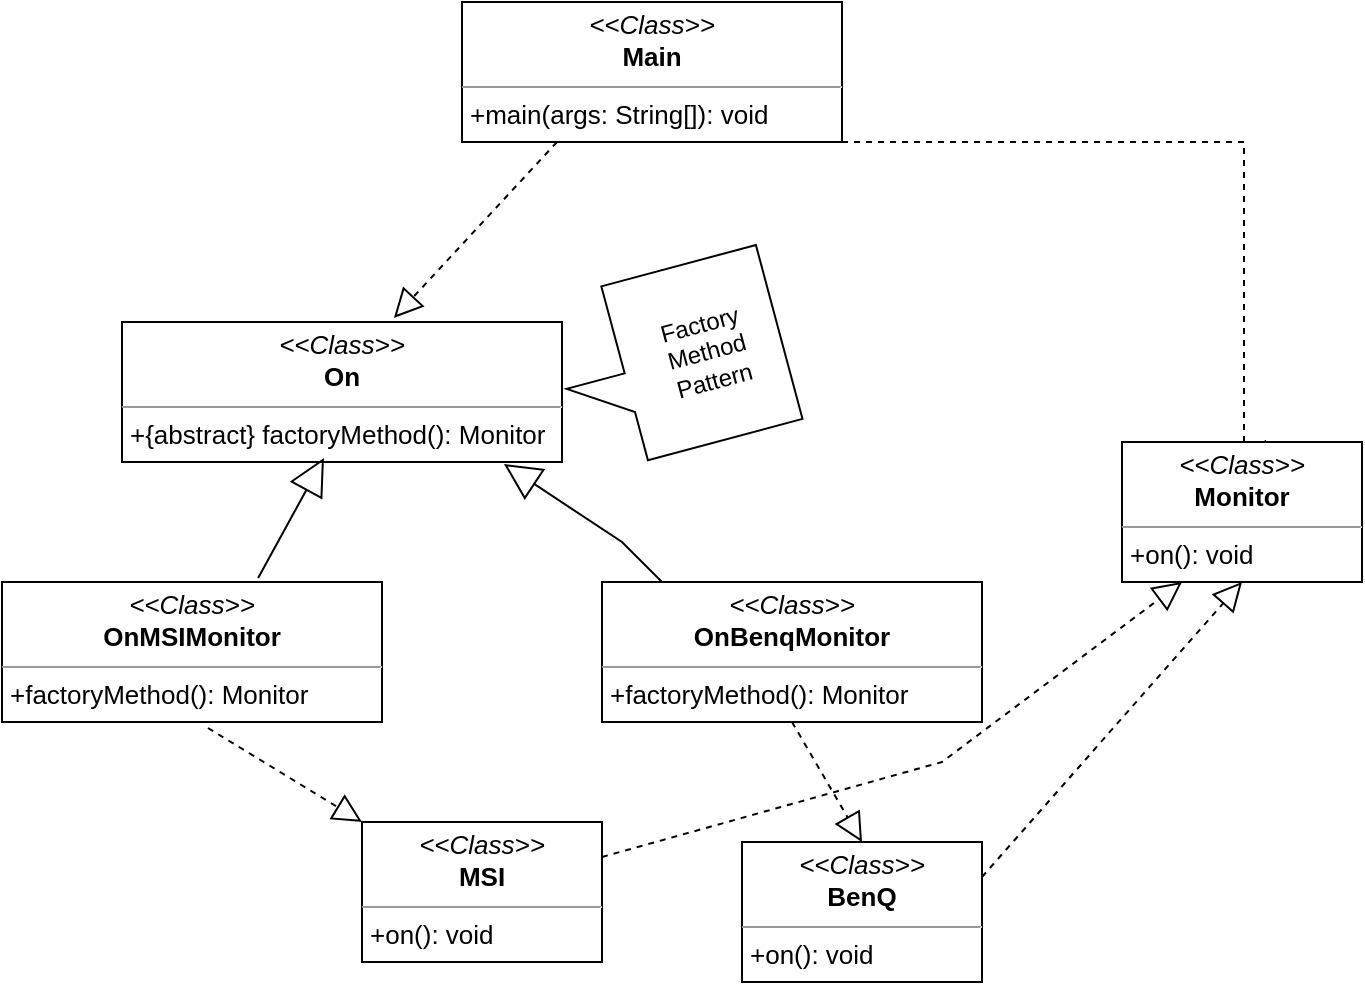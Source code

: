 <mxfile version="22.1.22" type="embed">
  <diagram name="Page-1" id="c4acf3e9-155e-7222-9cf6-157b1a14988f">
    <mxGraphModel dx="920" dy="613" grid="1" gridSize="10" guides="1" tooltips="1" connect="1" arrows="1" fold="1" page="1" pageScale="1" pageWidth="850" pageHeight="1100" background="none" math="0" shadow="0">
      <root>
        <mxCell id="0" />
        <mxCell id="1" parent="0" />
        <mxCell id="5d2195bd80daf111-26" style="edgeStyle=orthogonalEdgeStyle;rounded=0;html=1;dashed=1;labelBackgroundColor=none;startFill=0;endArrow=open;endFill=0;endSize=10;fontFamily=Verdana;fontSize=10;" parent="1" source="5d2195bd80daf111-15" edge="1">
          <mxGeometry relative="1" as="geometry">
            <Array as="points">
              <mxPoint x="741" y="120" />
            </Array>
            <mxPoint x="740" y="275" as="targetPoint" />
          </mxGeometry>
        </mxCell>
        <mxCell id="5d2195bd80daf111-15" value="&lt;p style=&quot;margin: 4px 0px 0px; text-align: center; font-size: 13px;&quot;&gt;&lt;font style=&quot;font-size: 13px;&quot;&gt;&lt;i style=&quot;&quot;&gt;&amp;lt;&amp;lt;Class&amp;gt;&amp;gt;&lt;/i&gt;&lt;br&gt;&lt;b style=&quot;&quot;&gt;Main&lt;/b&gt;&lt;/font&gt;&lt;/p&gt;&lt;hr style=&quot;font-size: 13px;&quot; size=&quot;1&quot;&gt;&lt;p style=&quot;margin: 0px 0px 0px 4px; font-size: 13px;&quot;&gt;&lt;font style=&quot;font-size: 13px;&quot;&gt;+main(args: String[]): void&lt;/font&gt;&lt;/p&gt;" style="verticalAlign=top;align=left;overflow=fill;fontSize=12;fontFamily=Helvetica;html=1;rounded=0;shadow=0;comic=0;labelBackgroundColor=none;strokeWidth=1" parent="1" vertex="1">
          <mxGeometry x="350" y="50" width="190" height="70" as="geometry" />
        </mxCell>
        <mxCell id="VMOfa07f70MVLz7c40bR-1" value="&lt;p style=&quot;margin: 4px 0px 0px; text-align: center; font-size: 13px;&quot;&gt;&lt;font style=&quot;font-size: 13px;&quot;&gt;&lt;i style=&quot;&quot;&gt;&amp;lt;&amp;lt;Class&amp;gt;&amp;gt;&lt;/i&gt;&lt;br&gt;&lt;b style=&quot;&quot;&gt;On&lt;/b&gt;&lt;/font&gt;&lt;/p&gt;&lt;hr style=&quot;font-size: 13px;&quot; size=&quot;1&quot;&gt;&lt;p style=&quot;margin: 0px 0px 0px 4px; font-size: 13px;&quot;&gt;&lt;font style=&quot;font-size: 13px;&quot;&gt;+{abstract} factoryMethod(): Monitor&lt;/font&gt;&lt;/p&gt;" style="verticalAlign=top;align=left;overflow=fill;fontSize=12;fontFamily=Helvetica;html=1;rounded=0;shadow=0;comic=0;labelBackgroundColor=none;strokeWidth=1" parent="1" vertex="1">
          <mxGeometry x="180" y="210" width="220" height="70" as="geometry" />
        </mxCell>
        <mxCell id="VMOfa07f70MVLz7c40bR-2" value="&lt;p style=&quot;margin: 4px 0px 0px; text-align: center;&quot;&gt;&lt;font style=&quot;&quot;&gt;&lt;i style=&quot;font-size: 13px;&quot;&gt;&amp;lt;&amp;lt;Class&amp;gt;&amp;gt;&lt;/i&gt;&lt;br&gt;&lt;span style=&quot;font-size: 13px;&quot;&gt;&lt;b&gt;OnMSIMonitor&lt;/b&gt;&lt;/span&gt;&lt;br&gt;&lt;/font&gt;&lt;/p&gt;&lt;hr style=&quot;font-size: 13px;&quot; size=&quot;1&quot;&gt;&lt;p style=&quot;margin: 0px 0px 0px 4px; font-size: 13px;&quot;&gt;&lt;font style=&quot;font-size: 13px;&quot;&gt;+factoryMethod(): Monitor&lt;/font&gt;&lt;/p&gt;" style="verticalAlign=top;align=left;overflow=fill;fontSize=12;fontFamily=Helvetica;html=1;rounded=0;shadow=0;comic=0;labelBackgroundColor=none;strokeWidth=1" parent="1" vertex="1">
          <mxGeometry x="120" y="340" width="190" height="70" as="geometry" />
        </mxCell>
        <mxCell id="VMOfa07f70MVLz7c40bR-3" value="&lt;p style=&quot;margin: 4px 0px 0px; text-align: center; font-size: 13px;&quot;&gt;&lt;font style=&quot;font-size: 13px;&quot;&gt;&lt;i style=&quot;&quot;&gt;&amp;lt;&amp;lt;Class&amp;gt;&amp;gt;&lt;/i&gt;&lt;br&gt;&lt;b&gt;MSI&lt;/b&gt;&lt;/font&gt;&lt;/p&gt;&lt;hr style=&quot;font-size: 13px;&quot; size=&quot;1&quot;&gt;&lt;p style=&quot;margin: 0px 0px 0px 4px; font-size: 13px;&quot;&gt;&lt;font style=&quot;font-size: 13px;&quot;&gt;+on(): void&lt;/font&gt;&lt;/p&gt;" style="verticalAlign=top;align=left;overflow=fill;fontSize=12;fontFamily=Helvetica;html=1;rounded=0;shadow=0;comic=0;labelBackgroundColor=none;strokeWidth=1" parent="1" vertex="1">
          <mxGeometry x="300" y="460" width="120" height="70" as="geometry" />
        </mxCell>
        <mxCell id="VMOfa07f70MVLz7c40bR-4" value="&lt;p style=&quot;margin: 4px 0px 0px; text-align: center; font-size: 13px;&quot;&gt;&lt;font style=&quot;font-size: 13px;&quot;&gt;&lt;i style=&quot;&quot;&gt;&amp;lt;&amp;lt;Class&amp;gt;&amp;gt;&lt;/i&gt;&lt;br&gt;&lt;b style=&quot;&quot;&gt;BenQ&lt;/b&gt;&lt;/font&gt;&lt;/p&gt;&lt;hr style=&quot;font-size: 13px;&quot; size=&quot;1&quot;&gt;&lt;p style=&quot;margin: 0px 0px 0px 4px; font-size: 13px;&quot;&gt;&lt;font style=&quot;font-size: 13px;&quot;&gt;+on(): void&lt;/font&gt;&lt;/p&gt;" style="verticalAlign=top;align=left;overflow=fill;fontSize=12;fontFamily=Helvetica;html=1;rounded=0;shadow=0;comic=0;labelBackgroundColor=none;strokeWidth=1" parent="1" vertex="1">
          <mxGeometry x="490" y="470" width="120" height="70" as="geometry" />
        </mxCell>
        <mxCell id="VMOfa07f70MVLz7c40bR-5" value="&lt;p style=&quot;margin: 4px 0px 0px; text-align: center; font-size: 13px;&quot;&gt;&lt;font style=&quot;font-size: 13px;&quot;&gt;&lt;i style=&quot;&quot;&gt;&amp;lt;&amp;lt;Class&amp;gt;&amp;gt;&lt;/i&gt;&lt;br&gt;&lt;b style=&quot;&quot;&gt;Monitor&lt;/b&gt;&lt;/font&gt;&lt;/p&gt;&lt;hr style=&quot;font-size: 13px;&quot; size=&quot;1&quot;&gt;&lt;p style=&quot;margin: 0px 0px 0px 4px; font-size: 13px;&quot;&gt;&lt;font style=&quot;font-size: 13px;&quot;&gt;+on(): void&lt;/font&gt;&lt;/p&gt;" style="verticalAlign=top;align=left;overflow=fill;fontSize=12;fontFamily=Helvetica;html=1;rounded=0;shadow=0;comic=0;labelBackgroundColor=none;strokeWidth=1" parent="1" vertex="1">
          <mxGeometry x="680" y="270" width="120" height="70" as="geometry" />
        </mxCell>
        <mxCell id="VMOfa07f70MVLz7c40bR-6" value="&lt;p style=&quot;margin: 4px 0px 0px; text-align: center; font-size: 13px;&quot;&gt;&lt;font style=&quot;font-size: 13px;&quot;&gt;&lt;i style=&quot;&quot;&gt;&amp;lt;&amp;lt;Class&amp;gt;&amp;gt;&lt;/i&gt;&lt;br&gt;&lt;b style=&quot;&quot;&gt;OnBenqMonitor&lt;/b&gt;&lt;/font&gt;&lt;/p&gt;&lt;hr style=&quot;font-size: 13px;&quot; size=&quot;1&quot;&gt;&lt;p style=&quot;margin: 0px 0px 0px 4px; font-size: 13px;&quot;&gt;&lt;font style=&quot;font-size: 13px;&quot;&gt;+factoryMethod(): Monitor&lt;/font&gt;&lt;/p&gt;" style="verticalAlign=top;align=left;overflow=fill;fontSize=12;fontFamily=Helvetica;html=1;rounded=0;shadow=0;comic=0;labelBackgroundColor=none;strokeWidth=1" parent="1" vertex="1">
          <mxGeometry x="420" y="340" width="190" height="70" as="geometry" />
        </mxCell>
        <mxCell id="VMOfa07f70MVLz7c40bR-7" value="" style="endArrow=block;dashed=1;endFill=0;endSize=12;html=1;rounded=0;exitX=0.25;exitY=1;exitDx=0;exitDy=0;entryX=0.618;entryY=-0.029;entryDx=0;entryDy=0;entryPerimeter=0;" parent="1" source="5d2195bd80daf111-15" target="VMOfa07f70MVLz7c40bR-1" edge="1">
          <mxGeometry width="160" relative="1" as="geometry">
            <mxPoint x="360" y="370" as="sourcePoint" />
            <mxPoint x="520" y="370" as="targetPoint" />
          </mxGeometry>
        </mxCell>
        <mxCell id="VMOfa07f70MVLz7c40bR-8" value="" style="endArrow=block;endSize=16;endFill=0;html=1;rounded=0;exitX=0.674;exitY=-0.029;exitDx=0;exitDy=0;exitPerimeter=0;entryX=0.459;entryY=0.971;entryDx=0;entryDy=0;entryPerimeter=0;" parent="1" source="VMOfa07f70MVLz7c40bR-2" target="VMOfa07f70MVLz7c40bR-1" edge="1">
          <mxGeometry x="0.574" y="-98" width="160" relative="1" as="geometry">
            <mxPoint x="360" y="370" as="sourcePoint" />
            <mxPoint x="520" y="370" as="targetPoint" />
            <Array as="points" />
            <mxPoint as="offset" />
          </mxGeometry>
        </mxCell>
        <mxCell id="VMOfa07f70MVLz7c40bR-9" value="" style="endArrow=block;endSize=16;endFill=0;html=1;rounded=0;exitX=0.674;exitY=-0.029;exitDx=0;exitDy=0;exitPerimeter=0;entryX=0.868;entryY=1.014;entryDx=0;entryDy=0;entryPerimeter=0;" parent="1" target="VMOfa07f70MVLz7c40bR-1" edge="1">
          <mxGeometry x="0.574" y="-98" width="160" relative="1" as="geometry">
            <mxPoint x="450" y="340" as="sourcePoint" />
            <mxPoint x="483" y="280" as="targetPoint" />
            <Array as="points">
              <mxPoint x="430" y="320" />
            </Array>
            <mxPoint as="offset" />
          </mxGeometry>
        </mxCell>
        <mxCell id="VMOfa07f70MVLz7c40bR-10" value="" style="endArrow=block;dashed=1;endFill=0;endSize=12;html=1;rounded=0;exitX=0.542;exitY=1.043;exitDx=0;exitDy=0;entryX=0;entryY=0;entryDx=0;entryDy=0;exitPerimeter=0;" parent="1" source="VMOfa07f70MVLz7c40bR-2" target="VMOfa07f70MVLz7c40bR-3" edge="1">
          <mxGeometry width="160" relative="1" as="geometry">
            <mxPoint x="400" y="372" as="sourcePoint" />
            <mxPoint x="318" y="460" as="targetPoint" />
          </mxGeometry>
        </mxCell>
        <mxCell id="VMOfa07f70MVLz7c40bR-11" value="" style="endArrow=block;dashed=1;endFill=0;endSize=12;html=1;rounded=0;exitX=0.5;exitY=1;exitDx=0;exitDy=0;entryX=0.5;entryY=0;entryDx=0;entryDy=0;" parent="1" source="VMOfa07f70MVLz7c40bR-6" target="VMOfa07f70MVLz7c40bR-4" edge="1">
          <mxGeometry width="160" relative="1" as="geometry">
            <mxPoint x="418" y="140" as="sourcePoint" />
            <mxPoint x="336" y="228" as="targetPoint" />
          </mxGeometry>
        </mxCell>
        <mxCell id="VMOfa07f70MVLz7c40bR-12" value="" style="endArrow=block;dashed=1;endFill=0;endSize=12;html=1;rounded=0;exitX=1;exitY=0.25;exitDx=0;exitDy=0;entryX=0.25;entryY=1;entryDx=0;entryDy=0;" parent="1" source="VMOfa07f70MVLz7c40bR-3" target="VMOfa07f70MVLz7c40bR-5" edge="1">
          <mxGeometry width="160" relative="1" as="geometry">
            <mxPoint x="428" y="150" as="sourcePoint" />
            <mxPoint x="346" y="238" as="targetPoint" />
            <Array as="points">
              <mxPoint x="590" y="430" />
            </Array>
          </mxGeometry>
        </mxCell>
        <mxCell id="VMOfa07f70MVLz7c40bR-13" value="" style="endArrow=block;dashed=1;endFill=0;endSize=12;html=1;rounded=0;exitX=1;exitY=0.25;exitDx=0;exitDy=0;entryX=0.5;entryY=1;entryDx=0;entryDy=0;" parent="1" source="VMOfa07f70MVLz7c40bR-4" target="VMOfa07f70MVLz7c40bR-5" edge="1">
          <mxGeometry width="160" relative="1" as="geometry">
            <mxPoint x="438" y="160" as="sourcePoint" />
            <mxPoint x="356" y="248" as="targetPoint" />
          </mxGeometry>
        </mxCell>
        <mxCell id="VMOfa07f70MVLz7c40bR-14" value="" style="shape=callout;whiteSpace=wrap;html=1;perimeter=calloutPerimeter;rotation=75;" parent="1" vertex="1">
          <mxGeometry x="410.47" y="174.2" width="90" height="110" as="geometry" />
        </mxCell>
        <mxCell id="VMOfa07f70MVLz7c40bR-15" value="Factory Method Pattern" style="text;html=1;align=center;verticalAlign=middle;whiteSpace=wrap;rounded=0;rotation=-15;" parent="1" vertex="1">
          <mxGeometry x="440" y="200" width="65" height="50" as="geometry" />
        </mxCell>
      </root>
    </mxGraphModel>
  </diagram>
</mxfile>
